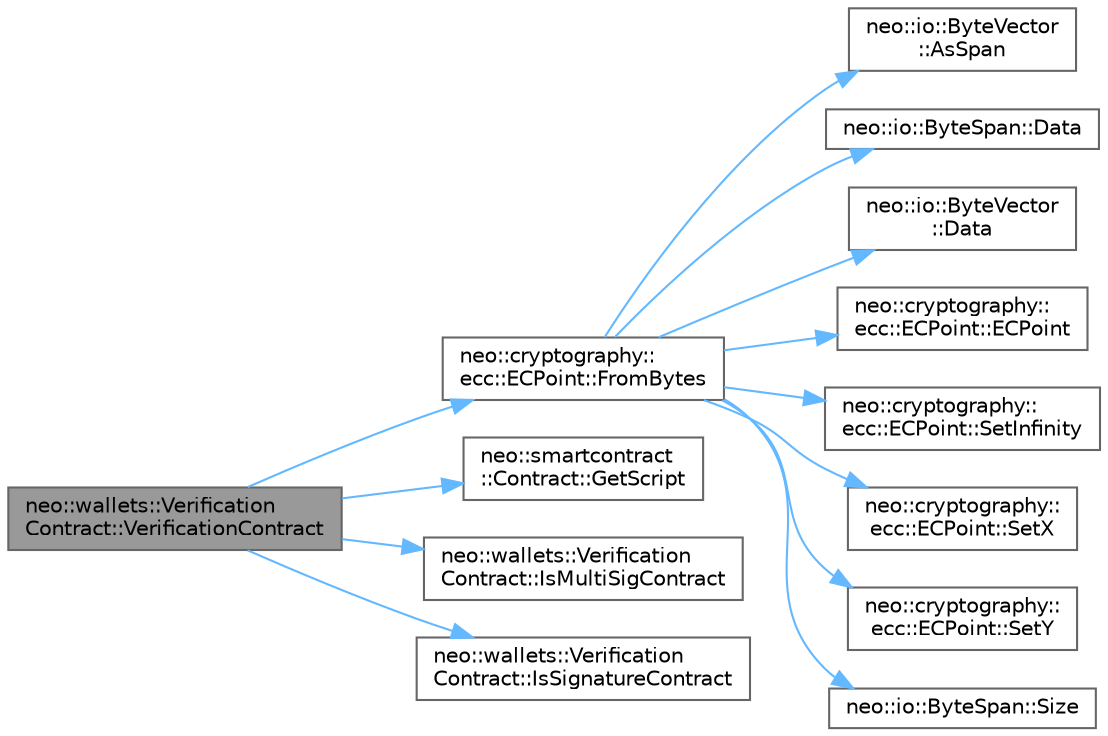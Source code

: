 digraph "neo::wallets::VerificationContract::VerificationContract"
{
 // LATEX_PDF_SIZE
  bgcolor="transparent";
  edge [fontname=Helvetica,fontsize=10,labelfontname=Helvetica,labelfontsize=10];
  node [fontname=Helvetica,fontsize=10,shape=box,height=0.2,width=0.4];
  rankdir="LR";
  Node1 [id="Node000001",label="neo::wallets::Verification\lContract::VerificationContract",height=0.2,width=0.4,color="gray40", fillcolor="grey60", style="filled", fontcolor="black",tooltip="Constructs a VerificationContract with the specified contract."];
  Node1 -> Node2 [id="edge13_Node000001_Node000002",color="steelblue1",style="solid",tooltip=" "];
  Node2 [id="Node000002",label="neo::cryptography::\lecc::ECPoint::FromBytes",height=0.2,width=0.4,color="grey40", fillcolor="white", style="filled",URL="$classneo_1_1cryptography_1_1ecc_1_1_e_c_point.html#a76149bc8215c7297d3bd54d273bdaaca",tooltip="Creates an ECPoint from a byte array."];
  Node2 -> Node3 [id="edge14_Node000002_Node000003",color="steelblue1",style="solid",tooltip=" "];
  Node3 [id="Node000003",label="neo::io::ByteVector\l::AsSpan",height=0.2,width=0.4,color="grey40", fillcolor="white", style="filled",URL="$classneo_1_1io_1_1_byte_vector.html#a95791d958ed4ec88d32e811b51d90451",tooltip="Converts the ByteVector to a ByteSpan."];
  Node2 -> Node4 [id="edge15_Node000002_Node000004",color="steelblue1",style="solid",tooltip=" "];
  Node4 [id="Node000004",label="neo::io::ByteSpan::Data",height=0.2,width=0.4,color="grey40", fillcolor="white", style="filled",URL="$classneo_1_1io_1_1_byte_span.html#a0285a19eb5cd212ecd1079e0bc5e494c",tooltip="Gets a pointer to the data."];
  Node2 -> Node5 [id="edge16_Node000002_Node000005",color="steelblue1",style="solid",tooltip=" "];
  Node5 [id="Node000005",label="neo::io::ByteVector\l::Data",height=0.2,width=0.4,color="grey40", fillcolor="white", style="filled",URL="$classneo_1_1io_1_1_byte_vector.html#a971af50d2778c4435c924cf4b839e8a1",tooltip="Gets a pointer to the data."];
  Node2 -> Node6 [id="edge17_Node000002_Node000006",color="steelblue1",style="solid",tooltip=" "];
  Node6 [id="Node000006",label="neo::cryptography::\lecc::ECPoint::ECPoint",height=0.2,width=0.4,color="grey40", fillcolor="white", style="filled",URL="$classneo_1_1cryptography_1_1ecc_1_1_e_c_point.html#ae4a83f7a5dcc95b65abd3e694adff846",tooltip="Constructs an empty ECPoint."];
  Node2 -> Node7 [id="edge18_Node000002_Node000007",color="steelblue1",style="solid",tooltip=" "];
  Node7 [id="Node000007",label="neo::cryptography::\lecc::ECPoint::SetInfinity",height=0.2,width=0.4,color="grey40", fillcolor="white", style="filled",URL="$classneo_1_1cryptography_1_1ecc_1_1_e_c_point.html#a1dd6d4a8073b2c4effa350fd1eaecb73",tooltip="Sets whether this point is at infinity."];
  Node2 -> Node8 [id="edge19_Node000002_Node000008",color="steelblue1",style="solid",tooltip=" "];
  Node8 [id="Node000008",label="neo::cryptography::\lecc::ECPoint::SetX",height=0.2,width=0.4,color="grey40", fillcolor="white", style="filled",URL="$classneo_1_1cryptography_1_1ecc_1_1_e_c_point.html#abea50aec908986d1271d824ae00400b7",tooltip="Sets the X coordinate."];
  Node2 -> Node9 [id="edge20_Node000002_Node000009",color="steelblue1",style="solid",tooltip=" "];
  Node9 [id="Node000009",label="neo::cryptography::\lecc::ECPoint::SetY",height=0.2,width=0.4,color="grey40", fillcolor="white", style="filled",URL="$classneo_1_1cryptography_1_1ecc_1_1_e_c_point.html#a052a97ced0b56150a48256bbece321c5",tooltip="Sets the Y coordinate."];
  Node2 -> Node10 [id="edge21_Node000002_Node000010",color="steelblue1",style="solid",tooltip=" "];
  Node10 [id="Node000010",label="neo::io::ByteSpan::Size",height=0.2,width=0.4,color="grey40", fillcolor="white", style="filled",URL="$classneo_1_1io_1_1_byte_span.html#a4a869430800a37dcbeefac6f36468fcb",tooltip="Gets the size of the ByteSpan."];
  Node1 -> Node11 [id="edge22_Node000001_Node000011",color="steelblue1",style="solid",tooltip=" "];
  Node11 [id="Node000011",label="neo::smartcontract\l::Contract::GetScript",height=0.2,width=0.4,color="grey40", fillcolor="white", style="filled",URL="$classneo_1_1smartcontract_1_1_contract.html#a467bdc8d1ac6c6eeaacef513506e7c4c",tooltip="Gets the script."];
  Node1 -> Node12 [id="edge23_Node000001_Node000012",color="steelblue1",style="solid",tooltip=" "];
  Node12 [id="Node000012",label="neo::wallets::Verification\lContract::IsMultiSigContract",height=0.2,width=0.4,color="grey40", fillcolor="white", style="filled",URL="$classneo_1_1wallets_1_1_verification_contract.html#adc164022125e2e2ed18ef1fe25a335fe",tooltip="Determines whether the contract is a multi-signature contract."];
  Node1 -> Node13 [id="edge24_Node000001_Node000013",color="steelblue1",style="solid",tooltip=" "];
  Node13 [id="Node000013",label="neo::wallets::Verification\lContract::IsSignatureContract",height=0.2,width=0.4,color="grey40", fillcolor="white", style="filled",URL="$classneo_1_1wallets_1_1_verification_contract.html#aa6c081a5647a6eb50ce3a295f2cff8c9",tooltip="Determines whether the contract is a signature contract."];
}
